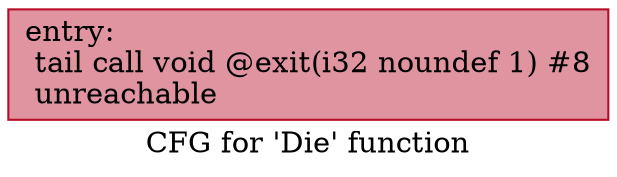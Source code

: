 digraph "CFG for 'Die' function" {
	label="CFG for 'Die' function";

	Node0x5556849f5210 [shape=record,color="#b70d28ff", style=filled, fillcolor="#b70d2870",label="{entry:\l  tail call void @exit(i32 noundef 1) #8\l  unreachable\l}"];
}
